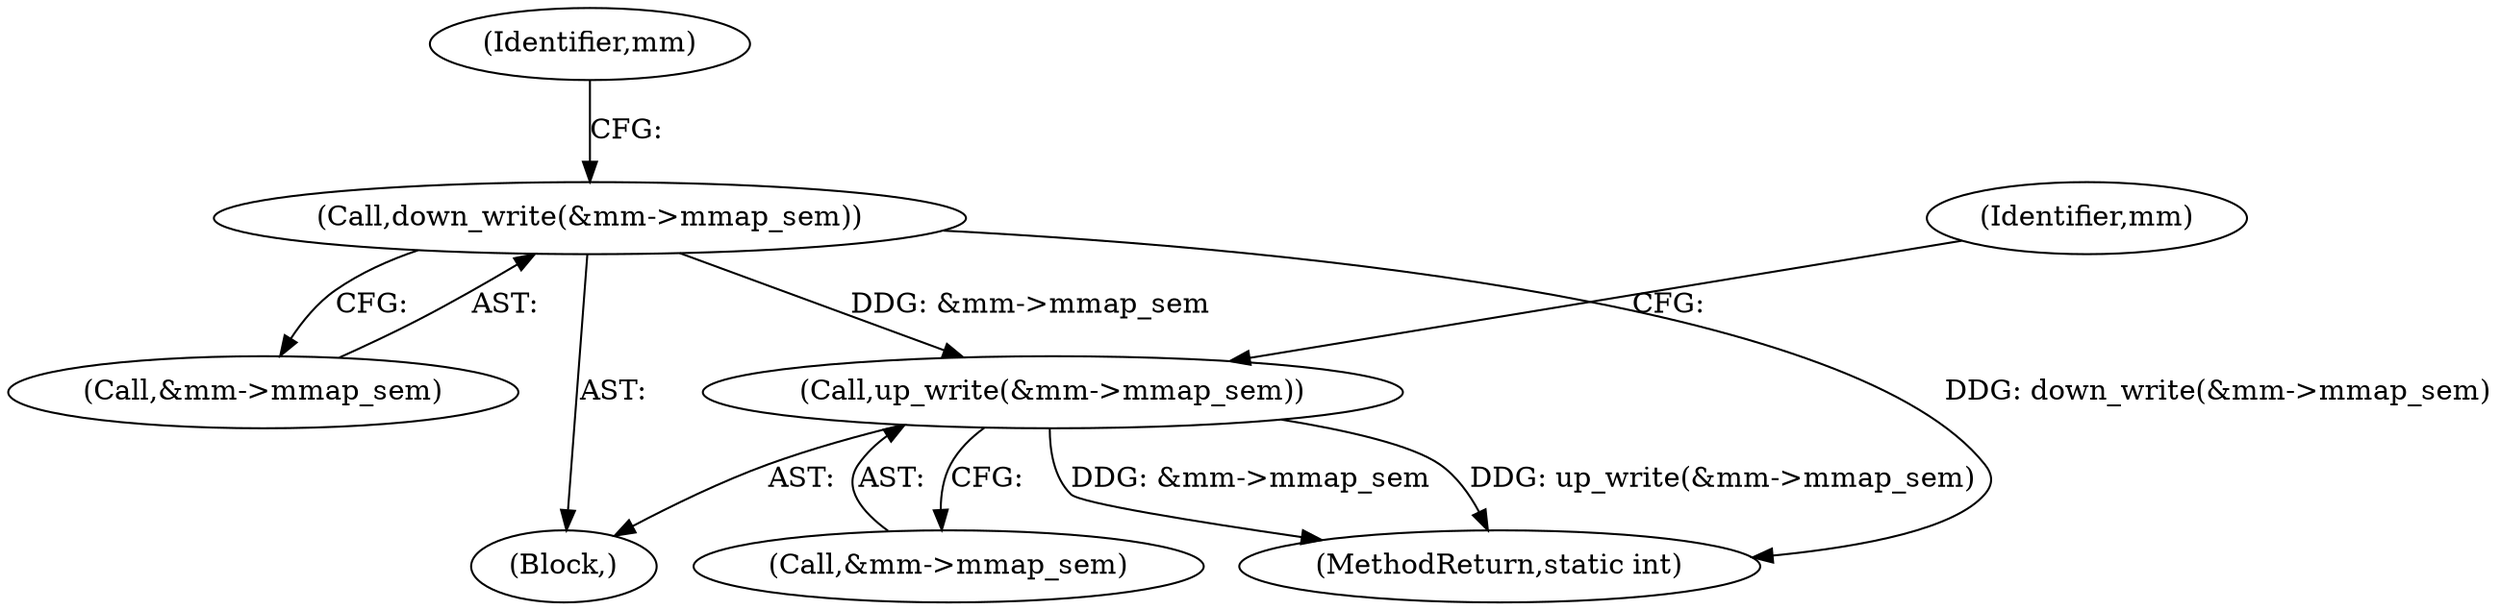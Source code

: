 digraph "0_linux_04f5866e41fb70690e28397487d8bd8eea7d712a_2@API" {
"1000580" [label="(Call,up_write(&mm->mmap_sem))"];
"1000244" [label="(Call,down_write(&mm->mmap_sem))"];
"1000581" [label="(Call,&mm->mmap_sem)"];
"1000252" [label="(Identifier,mm)"];
"1000115" [label="(Block,)"];
"1000580" [label="(Call,up_write(&mm->mmap_sem))"];
"1000244" [label="(Call,down_write(&mm->mmap_sem))"];
"1000586" [label="(Identifier,mm)"];
"1000245" [label="(Call,&mm->mmap_sem)"];
"1000608" [label="(MethodReturn,static int)"];
"1000580" -> "1000115"  [label="AST: "];
"1000580" -> "1000581"  [label="CFG: "];
"1000581" -> "1000580"  [label="AST: "];
"1000586" -> "1000580"  [label="CFG: "];
"1000580" -> "1000608"  [label="DDG: up_write(&mm->mmap_sem)"];
"1000580" -> "1000608"  [label="DDG: &mm->mmap_sem"];
"1000244" -> "1000580"  [label="DDG: &mm->mmap_sem"];
"1000244" -> "1000115"  [label="AST: "];
"1000244" -> "1000245"  [label="CFG: "];
"1000245" -> "1000244"  [label="AST: "];
"1000252" -> "1000244"  [label="CFG: "];
"1000244" -> "1000608"  [label="DDG: down_write(&mm->mmap_sem)"];
}
